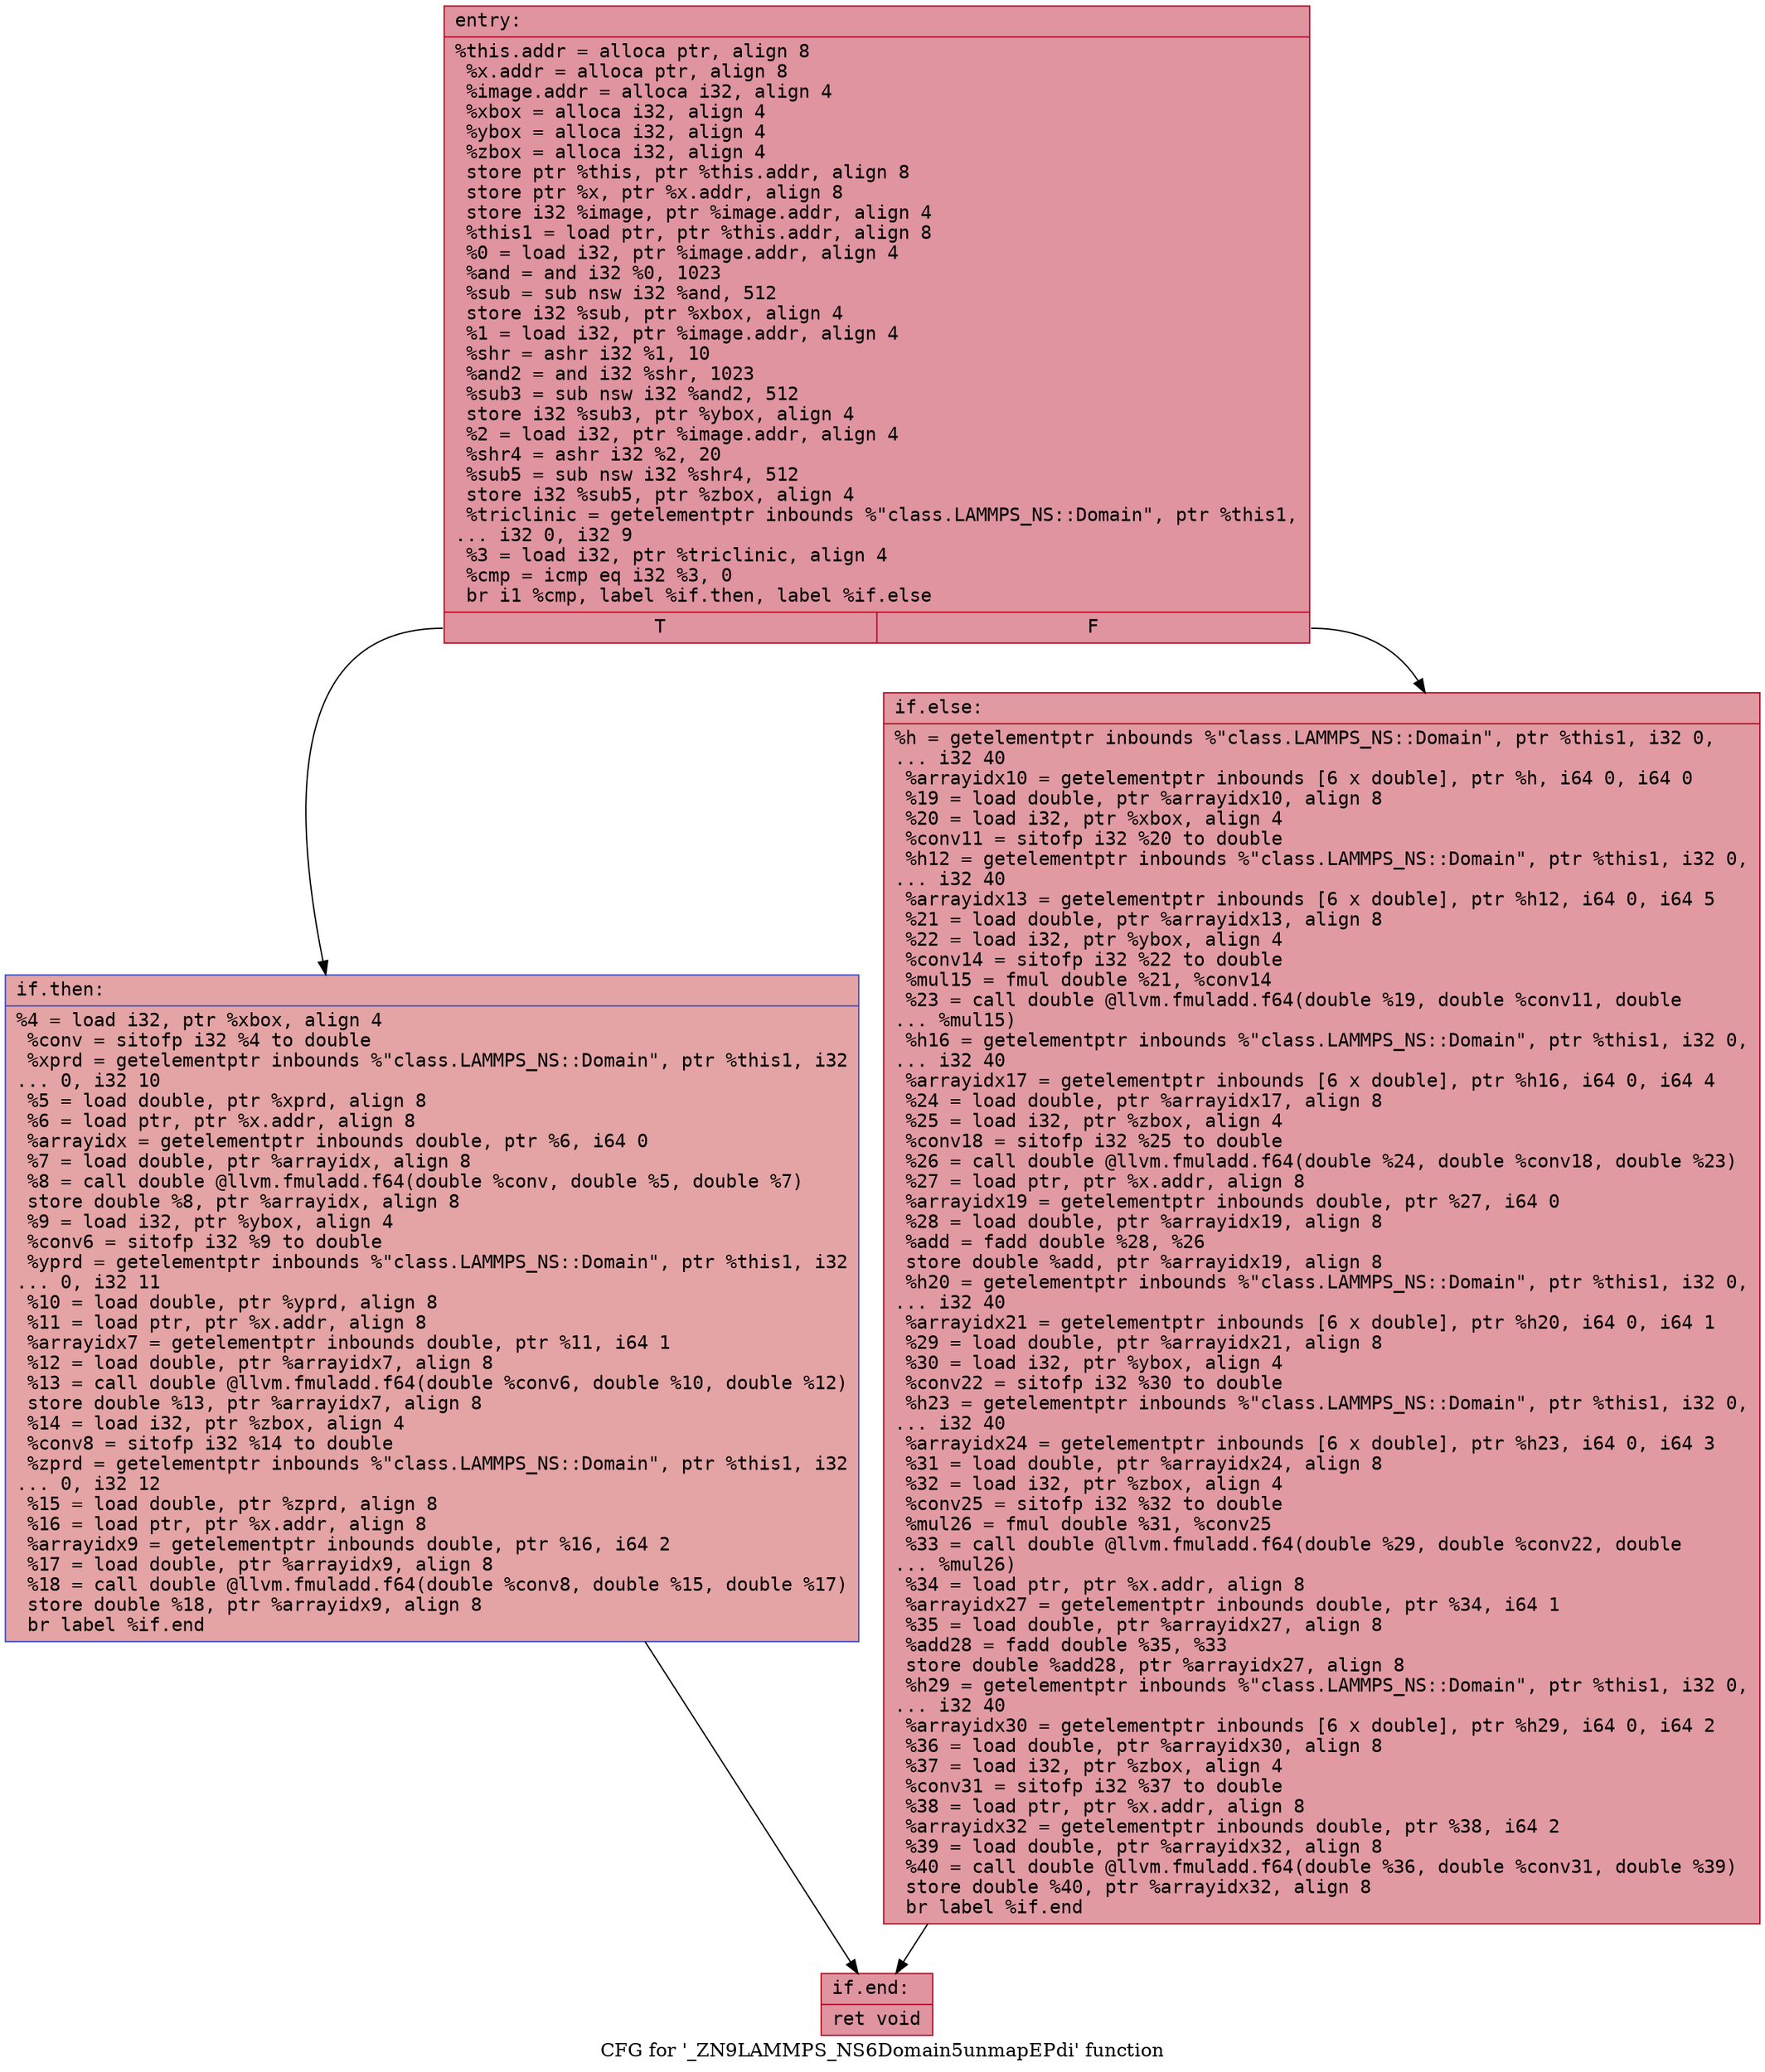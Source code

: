 digraph "CFG for '_ZN9LAMMPS_NS6Domain5unmapEPdi' function" {
	label="CFG for '_ZN9LAMMPS_NS6Domain5unmapEPdi' function";

	Node0x561837d933e0 [shape=record,color="#b70d28ff", style=filled, fillcolor="#b70d2870" fontname="Courier",label="{entry:\l|  %this.addr = alloca ptr, align 8\l  %x.addr = alloca ptr, align 8\l  %image.addr = alloca i32, align 4\l  %xbox = alloca i32, align 4\l  %ybox = alloca i32, align 4\l  %zbox = alloca i32, align 4\l  store ptr %this, ptr %this.addr, align 8\l  store ptr %x, ptr %x.addr, align 8\l  store i32 %image, ptr %image.addr, align 4\l  %this1 = load ptr, ptr %this.addr, align 8\l  %0 = load i32, ptr %image.addr, align 4\l  %and = and i32 %0, 1023\l  %sub = sub nsw i32 %and, 512\l  store i32 %sub, ptr %xbox, align 4\l  %1 = load i32, ptr %image.addr, align 4\l  %shr = ashr i32 %1, 10\l  %and2 = and i32 %shr, 1023\l  %sub3 = sub nsw i32 %and2, 512\l  store i32 %sub3, ptr %ybox, align 4\l  %2 = load i32, ptr %image.addr, align 4\l  %shr4 = ashr i32 %2, 20\l  %sub5 = sub nsw i32 %shr4, 512\l  store i32 %sub5, ptr %zbox, align 4\l  %triclinic = getelementptr inbounds %\"class.LAMMPS_NS::Domain\", ptr %this1,\l... i32 0, i32 9\l  %3 = load i32, ptr %triclinic, align 4\l  %cmp = icmp eq i32 %3, 0\l  br i1 %cmp, label %if.then, label %if.else\l|{<s0>T|<s1>F}}"];
	Node0x561837d933e0:s0 -> Node0x561837d94620[tooltip="entry -> if.then\nProbability 37.50%" ];
	Node0x561837d933e0:s1 -> Node0x561837d94690[tooltip="entry -> if.else\nProbability 62.50%" ];
	Node0x561837d94620 [shape=record,color="#3d50c3ff", style=filled, fillcolor="#c32e3170" fontname="Courier",label="{if.then:\l|  %4 = load i32, ptr %xbox, align 4\l  %conv = sitofp i32 %4 to double\l  %xprd = getelementptr inbounds %\"class.LAMMPS_NS::Domain\", ptr %this1, i32\l... 0, i32 10\l  %5 = load double, ptr %xprd, align 8\l  %6 = load ptr, ptr %x.addr, align 8\l  %arrayidx = getelementptr inbounds double, ptr %6, i64 0\l  %7 = load double, ptr %arrayidx, align 8\l  %8 = call double @llvm.fmuladd.f64(double %conv, double %5, double %7)\l  store double %8, ptr %arrayidx, align 8\l  %9 = load i32, ptr %ybox, align 4\l  %conv6 = sitofp i32 %9 to double\l  %yprd = getelementptr inbounds %\"class.LAMMPS_NS::Domain\", ptr %this1, i32\l... 0, i32 11\l  %10 = load double, ptr %yprd, align 8\l  %11 = load ptr, ptr %x.addr, align 8\l  %arrayidx7 = getelementptr inbounds double, ptr %11, i64 1\l  %12 = load double, ptr %arrayidx7, align 8\l  %13 = call double @llvm.fmuladd.f64(double %conv6, double %10, double %12)\l  store double %13, ptr %arrayidx7, align 8\l  %14 = load i32, ptr %zbox, align 4\l  %conv8 = sitofp i32 %14 to double\l  %zprd = getelementptr inbounds %\"class.LAMMPS_NS::Domain\", ptr %this1, i32\l... 0, i32 12\l  %15 = load double, ptr %zprd, align 8\l  %16 = load ptr, ptr %x.addr, align 8\l  %arrayidx9 = getelementptr inbounds double, ptr %16, i64 2\l  %17 = load double, ptr %arrayidx9, align 8\l  %18 = call double @llvm.fmuladd.f64(double %conv8, double %15, double %17)\l  store double %18, ptr %arrayidx9, align 8\l  br label %if.end\l}"];
	Node0x561837d94620 -> Node0x561837d95b20[tooltip="if.then -> if.end\nProbability 100.00%" ];
	Node0x561837d94690 [shape=record,color="#b70d28ff", style=filled, fillcolor="#bb1b2c70" fontname="Courier",label="{if.else:\l|  %h = getelementptr inbounds %\"class.LAMMPS_NS::Domain\", ptr %this1, i32 0,\l... i32 40\l  %arrayidx10 = getelementptr inbounds [6 x double], ptr %h, i64 0, i64 0\l  %19 = load double, ptr %arrayidx10, align 8\l  %20 = load i32, ptr %xbox, align 4\l  %conv11 = sitofp i32 %20 to double\l  %h12 = getelementptr inbounds %\"class.LAMMPS_NS::Domain\", ptr %this1, i32 0,\l... i32 40\l  %arrayidx13 = getelementptr inbounds [6 x double], ptr %h12, i64 0, i64 5\l  %21 = load double, ptr %arrayidx13, align 8\l  %22 = load i32, ptr %ybox, align 4\l  %conv14 = sitofp i32 %22 to double\l  %mul15 = fmul double %21, %conv14\l  %23 = call double @llvm.fmuladd.f64(double %19, double %conv11, double\l... %mul15)\l  %h16 = getelementptr inbounds %\"class.LAMMPS_NS::Domain\", ptr %this1, i32 0,\l... i32 40\l  %arrayidx17 = getelementptr inbounds [6 x double], ptr %h16, i64 0, i64 4\l  %24 = load double, ptr %arrayidx17, align 8\l  %25 = load i32, ptr %zbox, align 4\l  %conv18 = sitofp i32 %25 to double\l  %26 = call double @llvm.fmuladd.f64(double %24, double %conv18, double %23)\l  %27 = load ptr, ptr %x.addr, align 8\l  %arrayidx19 = getelementptr inbounds double, ptr %27, i64 0\l  %28 = load double, ptr %arrayidx19, align 8\l  %add = fadd double %28, %26\l  store double %add, ptr %arrayidx19, align 8\l  %h20 = getelementptr inbounds %\"class.LAMMPS_NS::Domain\", ptr %this1, i32 0,\l... i32 40\l  %arrayidx21 = getelementptr inbounds [6 x double], ptr %h20, i64 0, i64 1\l  %29 = load double, ptr %arrayidx21, align 8\l  %30 = load i32, ptr %ybox, align 4\l  %conv22 = sitofp i32 %30 to double\l  %h23 = getelementptr inbounds %\"class.LAMMPS_NS::Domain\", ptr %this1, i32 0,\l... i32 40\l  %arrayidx24 = getelementptr inbounds [6 x double], ptr %h23, i64 0, i64 3\l  %31 = load double, ptr %arrayidx24, align 8\l  %32 = load i32, ptr %zbox, align 4\l  %conv25 = sitofp i32 %32 to double\l  %mul26 = fmul double %31, %conv25\l  %33 = call double @llvm.fmuladd.f64(double %29, double %conv22, double\l... %mul26)\l  %34 = load ptr, ptr %x.addr, align 8\l  %arrayidx27 = getelementptr inbounds double, ptr %34, i64 1\l  %35 = load double, ptr %arrayidx27, align 8\l  %add28 = fadd double %35, %33\l  store double %add28, ptr %arrayidx27, align 8\l  %h29 = getelementptr inbounds %\"class.LAMMPS_NS::Domain\", ptr %this1, i32 0,\l... i32 40\l  %arrayidx30 = getelementptr inbounds [6 x double], ptr %h29, i64 0, i64 2\l  %36 = load double, ptr %arrayidx30, align 8\l  %37 = load i32, ptr %zbox, align 4\l  %conv31 = sitofp i32 %37 to double\l  %38 = load ptr, ptr %x.addr, align 8\l  %arrayidx32 = getelementptr inbounds double, ptr %38, i64 2\l  %39 = load double, ptr %arrayidx32, align 8\l  %40 = call double @llvm.fmuladd.f64(double %36, double %conv31, double %39)\l  store double %40, ptr %arrayidx32, align 8\l  br label %if.end\l}"];
	Node0x561837d94690 -> Node0x561837d95b20[tooltip="if.else -> if.end\nProbability 100.00%" ];
	Node0x561837d95b20 [shape=record,color="#b70d28ff", style=filled, fillcolor="#b70d2870" fontname="Courier",label="{if.end:\l|  ret void\l}"];
}
